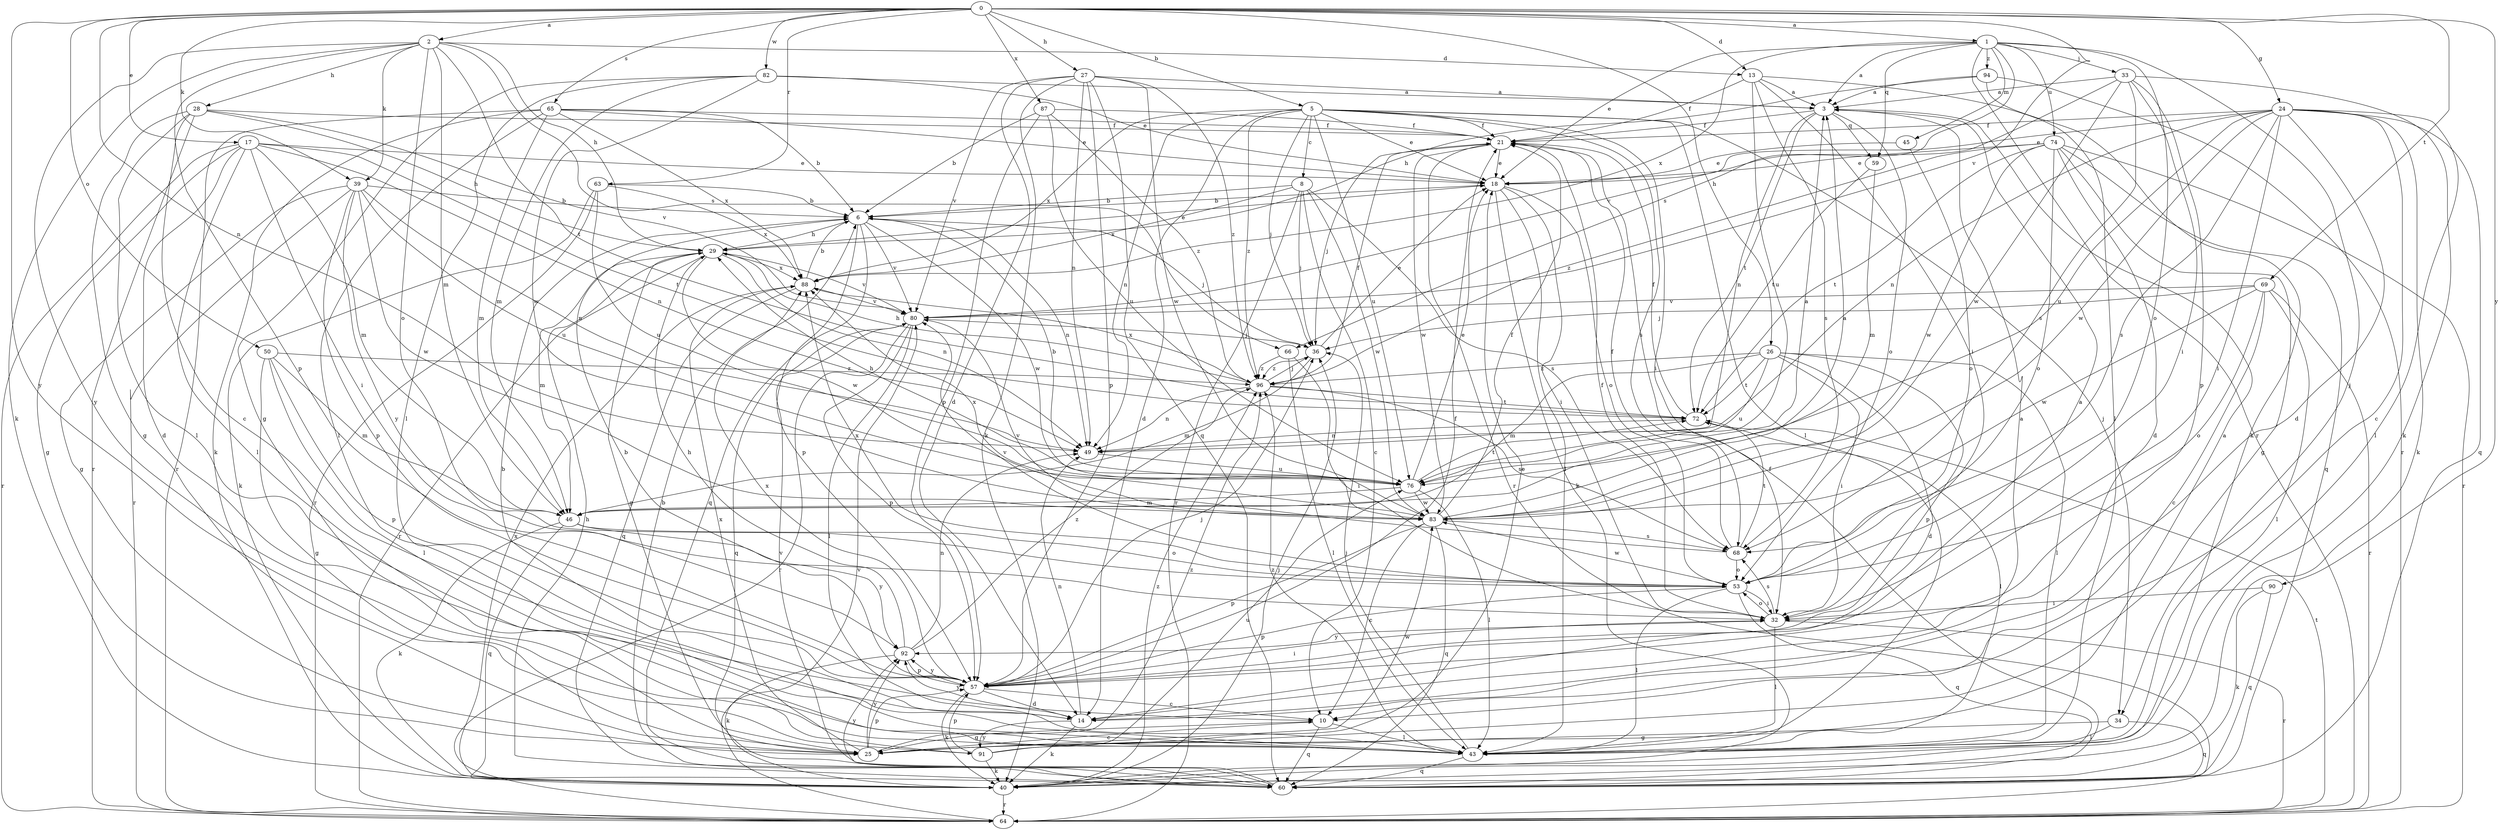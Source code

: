 strict digraph  {
0;
1;
2;
3;
5;
6;
8;
10;
13;
14;
17;
18;
21;
24;
25;
26;
27;
28;
29;
32;
33;
34;
36;
39;
40;
43;
45;
46;
49;
50;
53;
57;
59;
60;
63;
64;
65;
66;
68;
69;
72;
74;
76;
80;
82;
83;
87;
88;
90;
91;
92;
94;
96;
0 -> 1  [label=a];
0 -> 2  [label=a];
0 -> 5  [label=b];
0 -> 13  [label=d];
0 -> 17  [label=e];
0 -> 24  [label=g];
0 -> 26  [label=h];
0 -> 27  [label=h];
0 -> 39  [label=k];
0 -> 49  [label=n];
0 -> 50  [label=o];
0 -> 63  [label=r];
0 -> 65  [label=s];
0 -> 69  [label=t];
0 -> 80  [label=v];
0 -> 82  [label=w];
0 -> 87  [label=x];
0 -> 90  [label=y];
0 -> 91  [label=y];
1 -> 3  [label=a];
1 -> 18  [label=e];
1 -> 33  [label=j];
1 -> 34  [label=j];
1 -> 45  [label=m];
1 -> 53  [label=o];
1 -> 59  [label=q];
1 -> 64  [label=r];
1 -> 66  [label=s];
1 -> 74  [label=u];
1 -> 88  [label=x];
1 -> 94  [label=z];
2 -> 13  [label=d];
2 -> 28  [label=h];
2 -> 29  [label=h];
2 -> 39  [label=k];
2 -> 40  [label=k];
2 -> 46  [label=m];
2 -> 53  [label=o];
2 -> 57  [label=p];
2 -> 66  [label=s];
2 -> 72  [label=t];
2 -> 91  [label=y];
3 -> 21  [label=f];
3 -> 49  [label=n];
3 -> 53  [label=o];
3 -> 59  [label=q];
3 -> 72  [label=t];
5 -> 8  [label=c];
5 -> 14  [label=d];
5 -> 18  [label=e];
5 -> 21  [label=f];
5 -> 32  [label=i];
5 -> 34  [label=j];
5 -> 36  [label=j];
5 -> 43  [label=l];
5 -> 49  [label=n];
5 -> 68  [label=s];
5 -> 76  [label=u];
5 -> 88  [label=x];
5 -> 96  [label=z];
6 -> 29  [label=h];
6 -> 36  [label=j];
6 -> 49  [label=n];
6 -> 57  [label=p];
6 -> 60  [label=q];
6 -> 80  [label=v];
6 -> 83  [label=w];
8 -> 6  [label=b];
8 -> 10  [label=c];
8 -> 36  [label=j];
8 -> 64  [label=r];
8 -> 68  [label=s];
8 -> 83  [label=w];
8 -> 88  [label=x];
10 -> 25  [label=g];
10 -> 43  [label=l];
10 -> 60  [label=q];
13 -> 3  [label=a];
13 -> 21  [label=f];
13 -> 32  [label=i];
13 -> 43  [label=l];
13 -> 68  [label=s];
13 -> 76  [label=u];
14 -> 3  [label=a];
14 -> 6  [label=b];
14 -> 40  [label=k];
14 -> 49  [label=n];
14 -> 91  [label=y];
14 -> 92  [label=y];
17 -> 14  [label=d];
17 -> 18  [label=e];
17 -> 25  [label=g];
17 -> 32  [label=i];
17 -> 43  [label=l];
17 -> 46  [label=m];
17 -> 49  [label=n];
17 -> 64  [label=r];
17 -> 72  [label=t];
18 -> 6  [label=b];
18 -> 32  [label=i];
18 -> 40  [label=k];
18 -> 43  [label=l];
18 -> 53  [label=o];
21 -> 18  [label=e];
21 -> 36  [label=j];
21 -> 64  [label=r];
21 -> 83  [label=w];
24 -> 10  [label=c];
24 -> 14  [label=d];
24 -> 18  [label=e];
24 -> 21  [label=f];
24 -> 32  [label=i];
24 -> 40  [label=k];
24 -> 43  [label=l];
24 -> 49  [label=n];
24 -> 60  [label=q];
24 -> 68  [label=s];
24 -> 76  [label=u];
24 -> 83  [label=w];
25 -> 10  [label=c];
25 -> 18  [label=e];
25 -> 57  [label=p];
25 -> 83  [label=w];
25 -> 88  [label=x];
25 -> 92  [label=y];
25 -> 96  [label=z];
26 -> 14  [label=d];
26 -> 32  [label=i];
26 -> 43  [label=l];
26 -> 46  [label=m];
26 -> 57  [label=p];
26 -> 72  [label=t];
26 -> 76  [label=u];
26 -> 96  [label=z];
27 -> 3  [label=a];
27 -> 14  [label=d];
27 -> 40  [label=k];
27 -> 49  [label=n];
27 -> 57  [label=p];
27 -> 60  [label=q];
27 -> 80  [label=v];
27 -> 83  [label=w];
27 -> 96  [label=z];
28 -> 10  [label=c];
28 -> 21  [label=f];
28 -> 25  [label=g];
28 -> 29  [label=h];
28 -> 43  [label=l];
28 -> 64  [label=r];
28 -> 80  [label=v];
29 -> 18  [label=e];
29 -> 25  [label=g];
29 -> 46  [label=m];
29 -> 49  [label=n];
29 -> 64  [label=r];
29 -> 80  [label=v];
29 -> 83  [label=w];
29 -> 88  [label=x];
32 -> 21  [label=f];
32 -> 43  [label=l];
32 -> 53  [label=o];
32 -> 64  [label=r];
32 -> 68  [label=s];
32 -> 92  [label=y];
33 -> 3  [label=a];
33 -> 32  [label=i];
33 -> 40  [label=k];
33 -> 57  [label=p];
33 -> 68  [label=s];
33 -> 80  [label=v];
33 -> 83  [label=w];
34 -> 25  [label=g];
34 -> 43  [label=l];
34 -> 60  [label=q];
36 -> 18  [label=e];
36 -> 46  [label=m];
36 -> 96  [label=z];
39 -> 6  [label=b];
39 -> 25  [label=g];
39 -> 49  [label=n];
39 -> 57  [label=p];
39 -> 64  [label=r];
39 -> 76  [label=u];
39 -> 83  [label=w];
39 -> 92  [label=y];
40 -> 36  [label=j];
40 -> 64  [label=r];
40 -> 88  [label=x];
40 -> 96  [label=z];
43 -> 36  [label=j];
43 -> 60  [label=q];
43 -> 96  [label=z];
45 -> 18  [label=e];
45 -> 53  [label=o];
46 -> 40  [label=k];
46 -> 53  [label=o];
46 -> 60  [label=q];
46 -> 92  [label=y];
49 -> 76  [label=u];
50 -> 25  [label=g];
50 -> 43  [label=l];
50 -> 46  [label=m];
50 -> 57  [label=p];
50 -> 96  [label=z];
53 -> 32  [label=i];
53 -> 43  [label=l];
53 -> 57  [label=p];
53 -> 60  [label=q];
53 -> 80  [label=v];
53 -> 83  [label=w];
53 -> 88  [label=x];
57 -> 3  [label=a];
57 -> 6  [label=b];
57 -> 10  [label=c];
57 -> 14  [label=d];
57 -> 21  [label=f];
57 -> 32  [label=i];
57 -> 36  [label=j];
57 -> 40  [label=k];
57 -> 88  [label=x];
57 -> 92  [label=y];
59 -> 46  [label=m];
59 -> 72  [label=t];
60 -> 6  [label=b];
60 -> 21  [label=f];
60 -> 29  [label=h];
60 -> 80  [label=v];
60 -> 92  [label=y];
63 -> 6  [label=b];
63 -> 40  [label=k];
63 -> 64  [label=r];
63 -> 76  [label=u];
63 -> 88  [label=x];
64 -> 72  [label=t];
64 -> 80  [label=v];
65 -> 6  [label=b];
65 -> 18  [label=e];
65 -> 21  [label=f];
65 -> 40  [label=k];
65 -> 43  [label=l];
65 -> 46  [label=m];
65 -> 64  [label=r];
65 -> 88  [label=x];
66 -> 32  [label=i];
66 -> 43  [label=l];
66 -> 96  [label=z];
68 -> 21  [label=f];
68 -> 53  [label=o];
68 -> 72  [label=t];
68 -> 80  [label=v];
69 -> 10  [label=c];
69 -> 36  [label=j];
69 -> 43  [label=l];
69 -> 53  [label=o];
69 -> 64  [label=r];
69 -> 80  [label=v];
69 -> 83  [label=w];
72 -> 21  [label=f];
72 -> 43  [label=l];
72 -> 49  [label=n];
74 -> 14  [label=d];
74 -> 18  [label=e];
74 -> 25  [label=g];
74 -> 53  [label=o];
74 -> 60  [label=q];
74 -> 64  [label=r];
74 -> 72  [label=t];
74 -> 83  [label=w];
74 -> 96  [label=z];
76 -> 3  [label=a];
76 -> 6  [label=b];
76 -> 18  [label=e];
76 -> 29  [label=h];
76 -> 43  [label=l];
76 -> 46  [label=m];
76 -> 72  [label=t];
76 -> 83  [label=w];
80 -> 36  [label=j];
80 -> 43  [label=l];
80 -> 57  [label=p];
80 -> 60  [label=q];
80 -> 64  [label=r];
82 -> 3  [label=a];
82 -> 18  [label=e];
82 -> 25  [label=g];
82 -> 43  [label=l];
82 -> 46  [label=m];
82 -> 83  [label=w];
83 -> 3  [label=a];
83 -> 10  [label=c];
83 -> 21  [label=f];
83 -> 57  [label=p];
83 -> 60  [label=q];
83 -> 68  [label=s];
83 -> 88  [label=x];
87 -> 6  [label=b];
87 -> 21  [label=f];
87 -> 57  [label=p];
87 -> 76  [label=u];
87 -> 96  [label=z];
88 -> 6  [label=b];
88 -> 60  [label=q];
88 -> 80  [label=v];
90 -> 32  [label=i];
90 -> 40  [label=k];
90 -> 60  [label=q];
91 -> 3  [label=a];
91 -> 40  [label=k];
91 -> 57  [label=p];
91 -> 76  [label=u];
92 -> 29  [label=h];
92 -> 40  [label=k];
92 -> 49  [label=n];
92 -> 57  [label=p];
92 -> 96  [label=z];
94 -> 3  [label=a];
94 -> 29  [label=h];
94 -> 40  [label=k];
94 -> 64  [label=r];
96 -> 21  [label=f];
96 -> 29  [label=h];
96 -> 36  [label=j];
96 -> 49  [label=n];
96 -> 68  [label=s];
96 -> 72  [label=t];
96 -> 88  [label=x];
}
